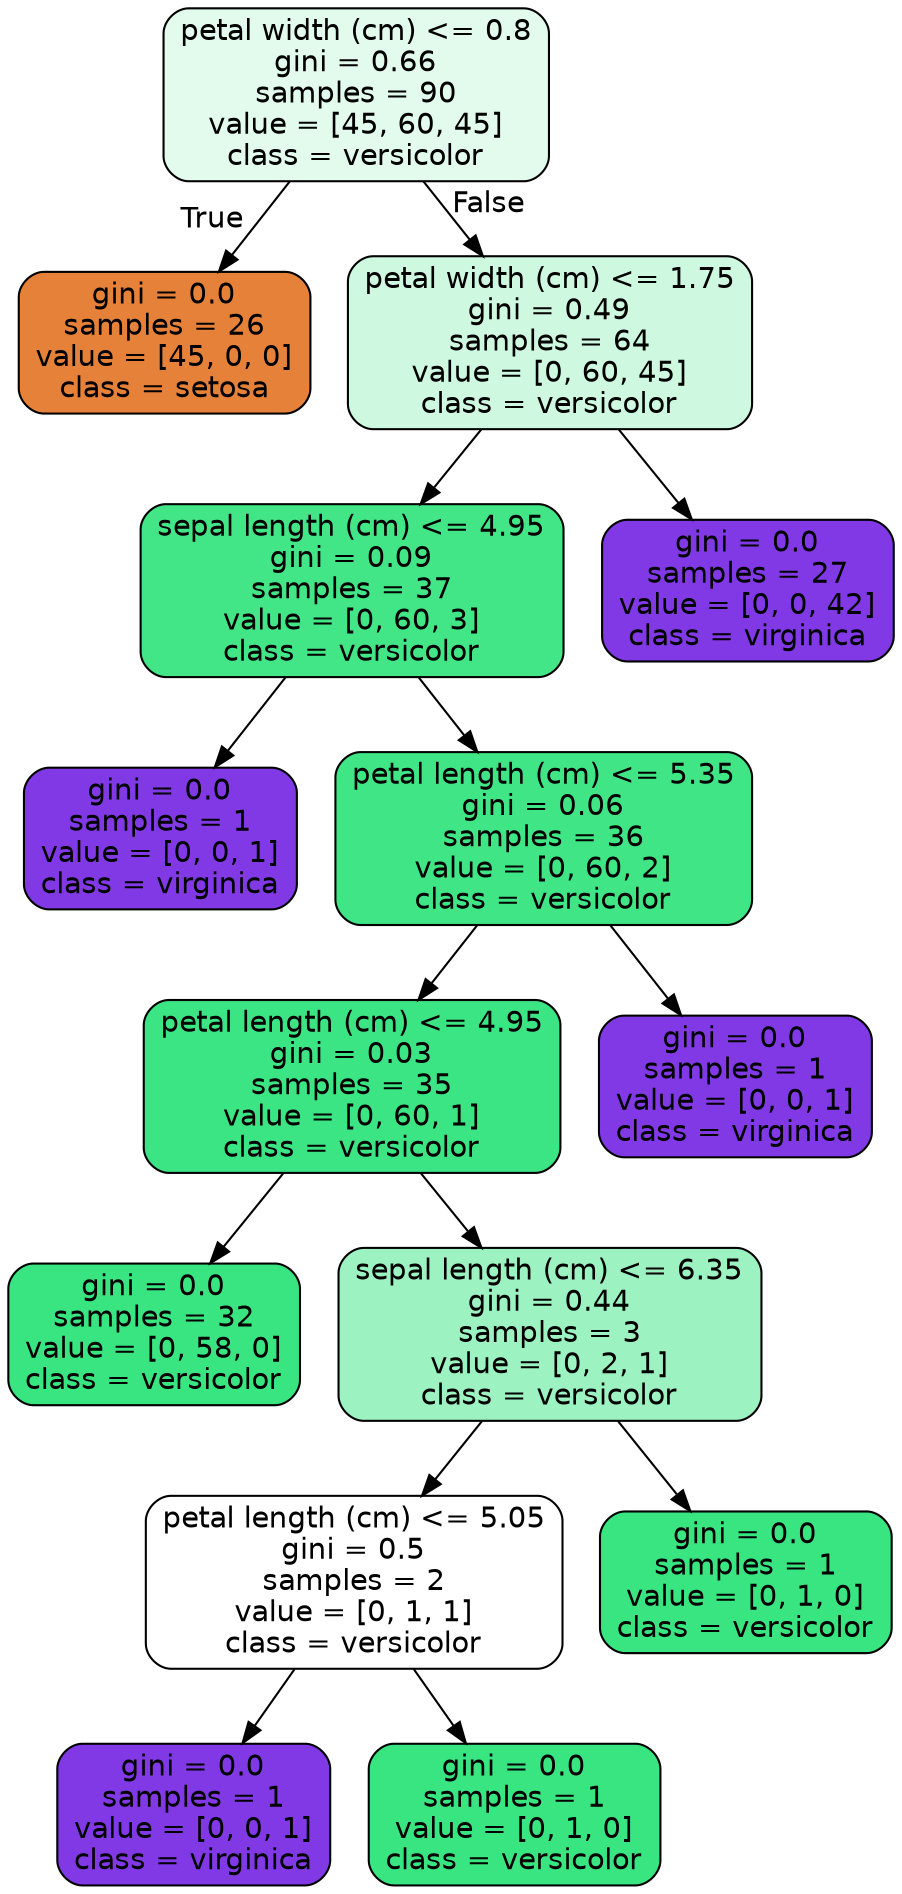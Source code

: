digraph Tree {
node [shape=box, style="filled, rounded", color="black", fontname="helvetica"] ;
edge [fontname="helvetica"] ;
0 [label="petal width (cm) <= 0.8\ngini = 0.66\nsamples = 90\nvalue = [45, 60, 45]\nclass = versicolor", fillcolor="#e3fbed"] ;
1 [label="gini = 0.0\nsamples = 26\nvalue = [45, 0, 0]\nclass = setosa", fillcolor="#e58139"] ;
0 -> 1 [labeldistance=2.5, labelangle=45, headlabel="True"] ;
2 [label="petal width (cm) <= 1.75\ngini = 0.49\nsamples = 64\nvalue = [0, 60, 45]\nclass = versicolor", fillcolor="#cef8e0"] ;
0 -> 2 [labeldistance=2.5, labelangle=-45, headlabel="False"] ;
3 [label="sepal length (cm) <= 4.95\ngini = 0.09\nsamples = 37\nvalue = [0, 60, 3]\nclass = versicolor", fillcolor="#43e687"] ;
2 -> 3 ;
4 [label="gini = 0.0\nsamples = 1\nvalue = [0, 0, 1]\nclass = virginica", fillcolor="#8139e5"] ;
3 -> 4 ;
5 [label="petal length (cm) <= 5.35\ngini = 0.06\nsamples = 36\nvalue = [0, 60, 2]\nclass = versicolor", fillcolor="#40e685"] ;
3 -> 5 ;
6 [label="petal length (cm) <= 4.95\ngini = 0.03\nsamples = 35\nvalue = [0, 60, 1]\nclass = versicolor", fillcolor="#3ce583"] ;
5 -> 6 ;
7 [label="gini = 0.0\nsamples = 32\nvalue = [0, 58, 0]\nclass = versicolor", fillcolor="#39e581"] ;
6 -> 7 ;
8 [label="sepal length (cm) <= 6.35\ngini = 0.44\nsamples = 3\nvalue = [0, 2, 1]\nclass = versicolor", fillcolor="#9cf2c0"] ;
6 -> 8 ;
9 [label="petal length (cm) <= 5.05\ngini = 0.5\nsamples = 2\nvalue = [0, 1, 1]\nclass = versicolor", fillcolor="#ffffff"] ;
8 -> 9 ;
10 [label="gini = 0.0\nsamples = 1\nvalue = [0, 0, 1]\nclass = virginica", fillcolor="#8139e5"] ;
9 -> 10 ;
11 [label="gini = 0.0\nsamples = 1\nvalue = [0, 1, 0]\nclass = versicolor", fillcolor="#39e581"] ;
9 -> 11 ;
12 [label="gini = 0.0\nsamples = 1\nvalue = [0, 1, 0]\nclass = versicolor", fillcolor="#39e581"] ;
8 -> 12 ;
13 [label="gini = 0.0\nsamples = 1\nvalue = [0, 0, 1]\nclass = virginica", fillcolor="#8139e5"] ;
5 -> 13 ;
14 [label="gini = 0.0\nsamples = 27\nvalue = [0, 0, 42]\nclass = virginica", fillcolor="#8139e5"] ;
2 -> 14 ;
}